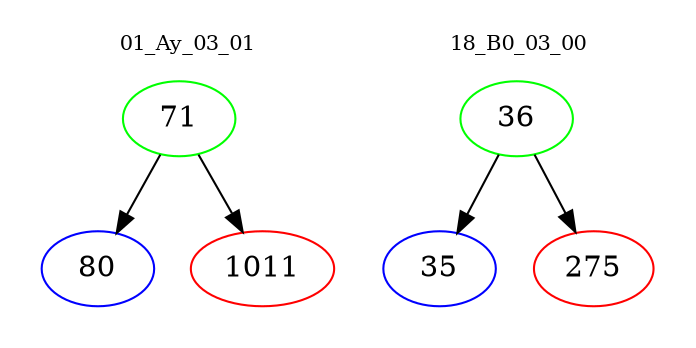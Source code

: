 digraph{
subgraph cluster_0 {
color = white
label = "01_Ay_03_01";
fontsize=10;
T0_71 [label="71", color="green"]
T0_71 -> T0_80 [color="black"]
T0_80 [label="80", color="blue"]
T0_71 -> T0_1011 [color="black"]
T0_1011 [label="1011", color="red"]
}
subgraph cluster_1 {
color = white
label = "18_B0_03_00";
fontsize=10;
T1_36 [label="36", color="green"]
T1_36 -> T1_35 [color="black"]
T1_35 [label="35", color="blue"]
T1_36 -> T1_275 [color="black"]
T1_275 [label="275", color="red"]
}
}
